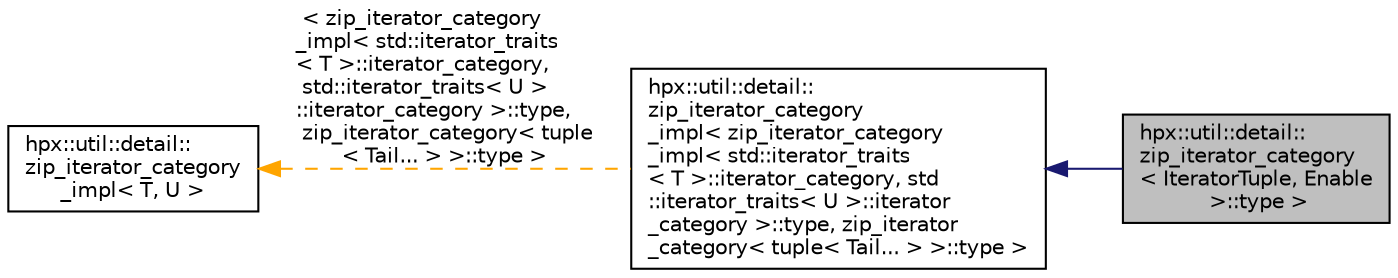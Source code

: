 digraph "hpx::util::detail::zip_iterator_category&lt; IteratorTuple, Enable &gt;::type &gt;"
{
  edge [fontname="Helvetica",fontsize="10",labelfontname="Helvetica",labelfontsize="10"];
  node [fontname="Helvetica",fontsize="10",shape=record];
  rankdir="LR";
  Node0 [label="hpx::util::detail::\lzip_iterator_category\l\< IteratorTuple, Enable\l \>::type \>",height=0.2,width=0.4,color="black", fillcolor="grey75", style="filled", fontcolor="black"];
  Node1 -> Node0 [dir="back",color="midnightblue",fontsize="10",style="solid",fontname="Helvetica"];
  Node1 [label="hpx::util::detail::\lzip_iterator_category\l_impl\< zip_iterator_category\l_impl\< std::iterator_traits\l\< T \>::iterator_category, std\l::iterator_traits\< U \>::iterator\l_category \>::type, zip_iterator\l_category\< tuple\< Tail... \> \>::type \>",height=0.2,width=0.4,color="black", fillcolor="white", style="filled",URL="$dd/d1e/structhpx_1_1util_1_1detail_1_1zip__iterator__category__impl.html"];
  Node2 -> Node1 [dir="back",color="orange",fontsize="10",style="dashed",label=" \< zip_iterator_category\l_impl\< std::iterator_traits\l\< T \>::iterator_category,\l std::iterator_traits\< U \>\l::iterator_category \>::type,\l zip_iterator_category\< tuple\l\< Tail... \> \>::type \>" ,fontname="Helvetica"];
  Node2 [label="hpx::util::detail::\lzip_iterator_category\l_impl\< T, U \>",height=0.2,width=0.4,color="black", fillcolor="white", style="filled",URL="$dd/d1e/structhpx_1_1util_1_1detail_1_1zip__iterator__category__impl.html"];
}

